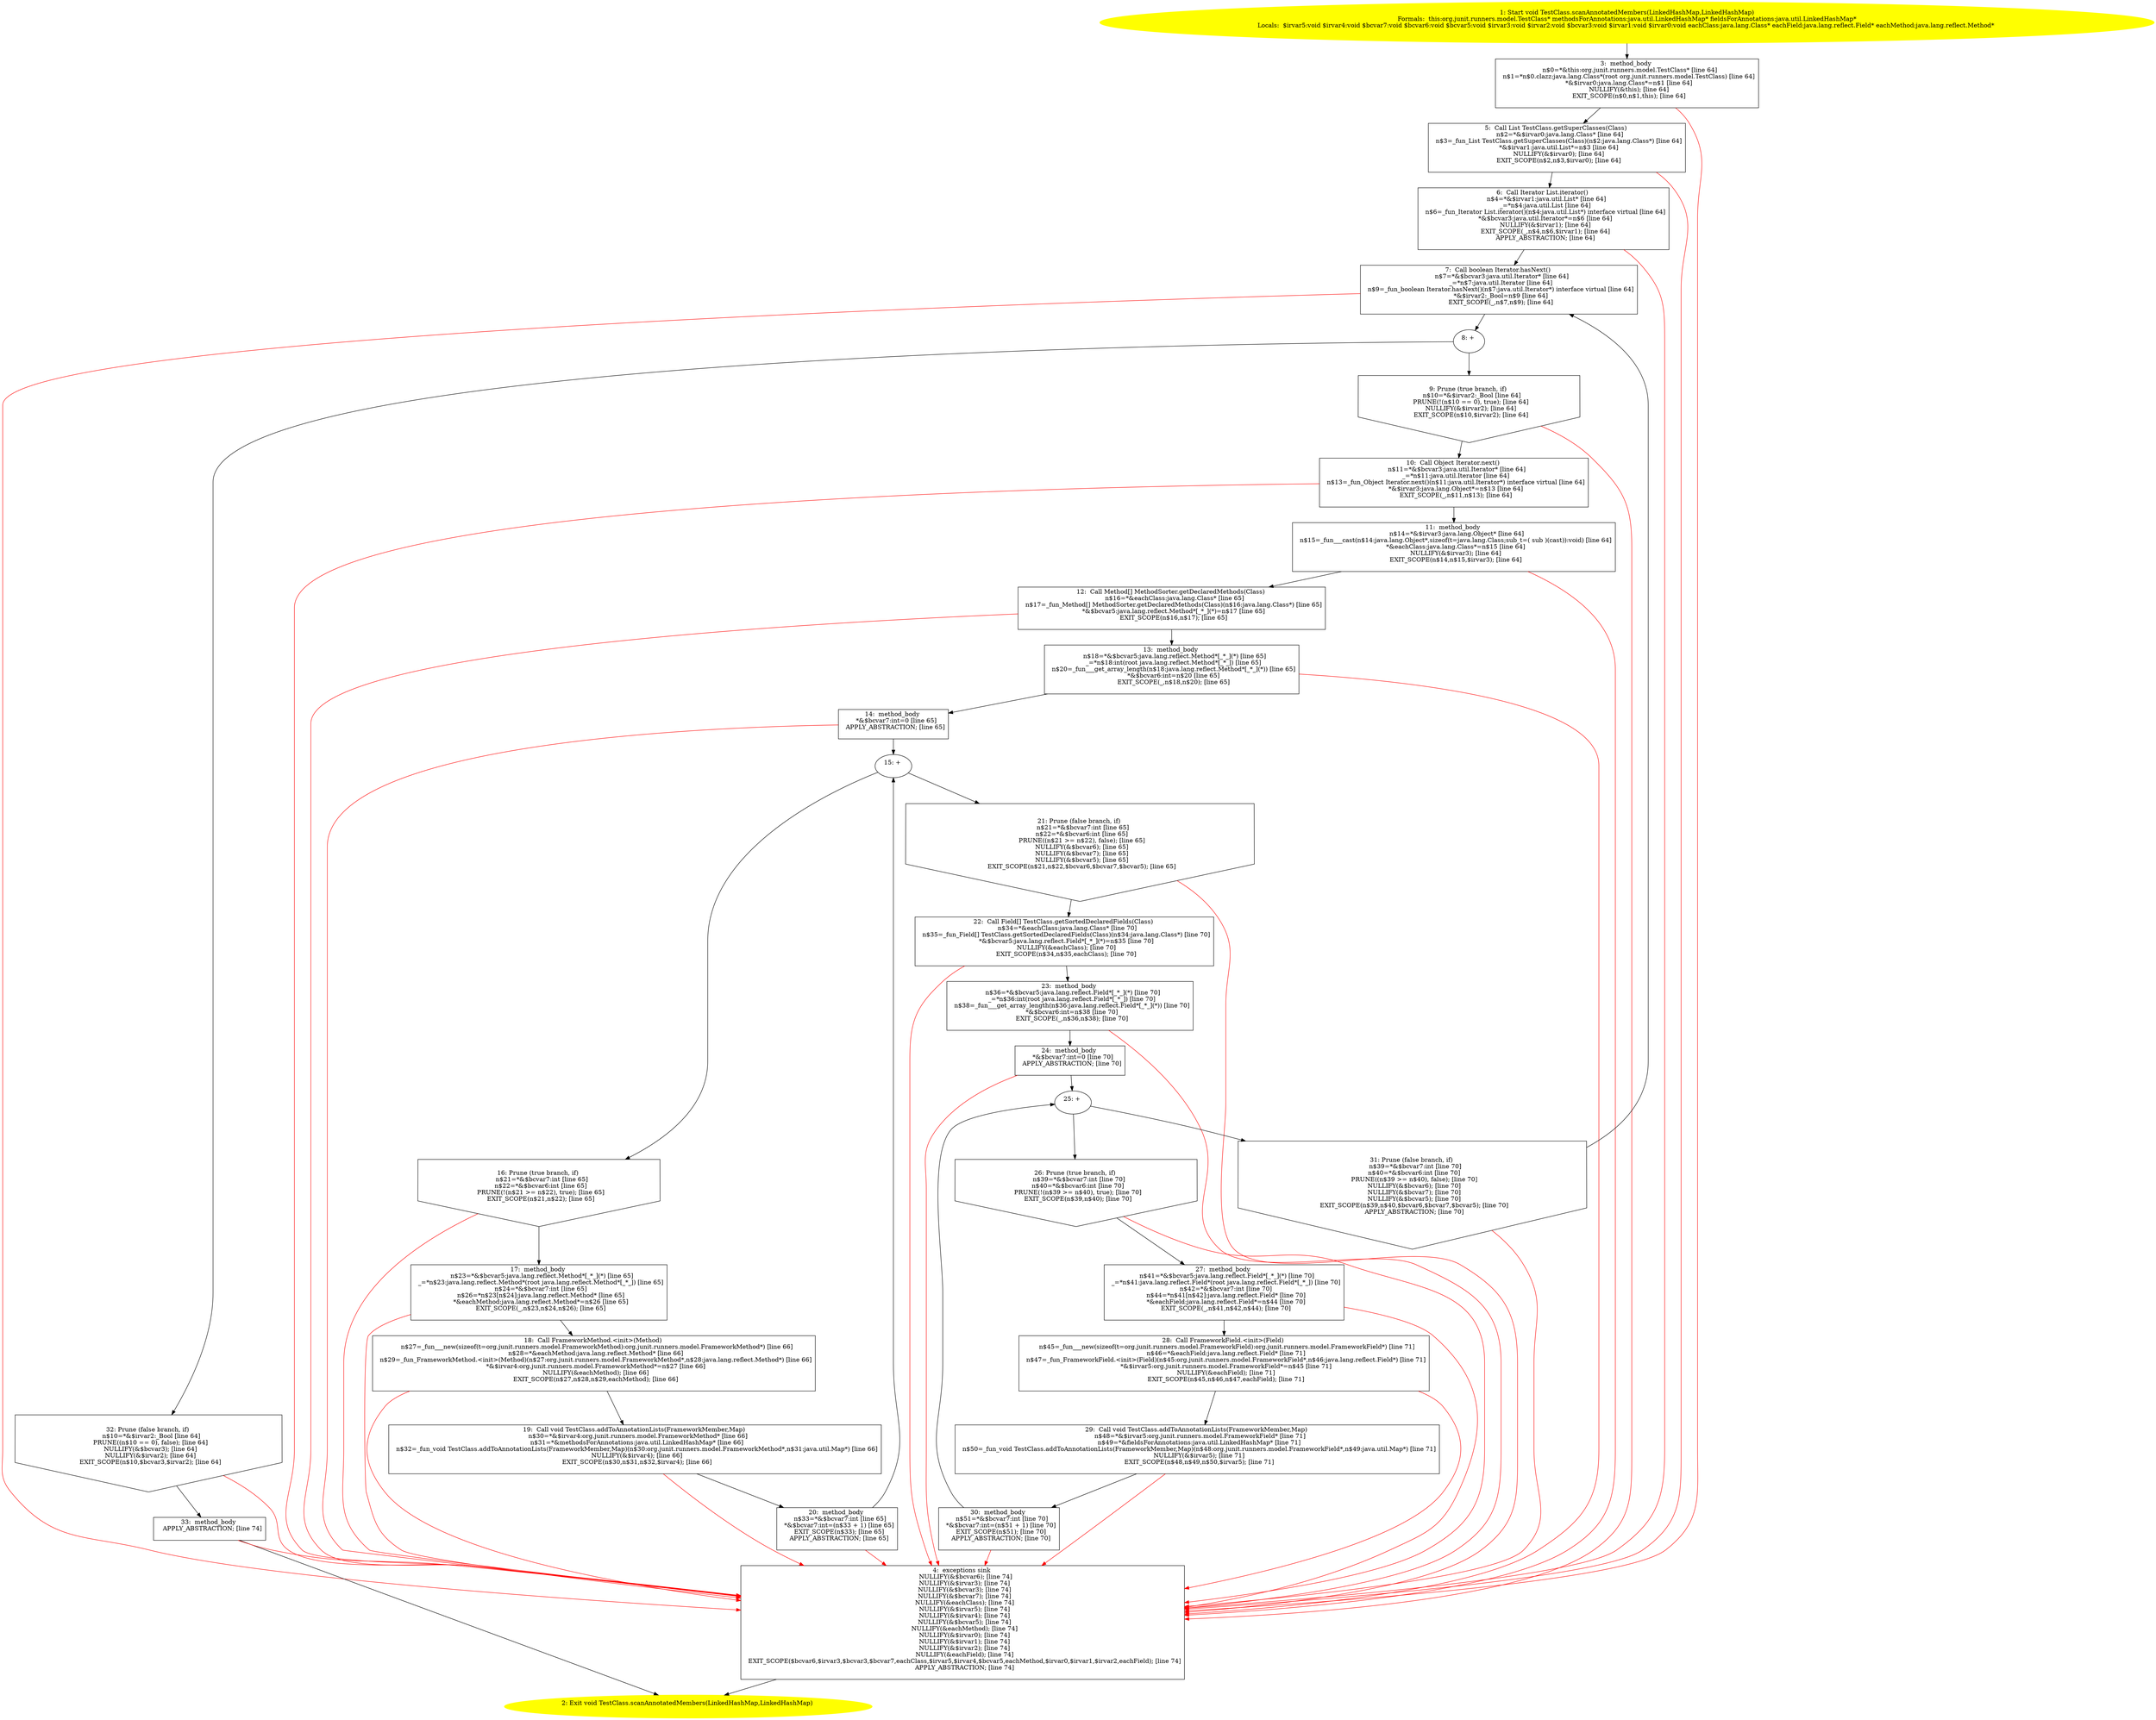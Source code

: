 /* @generated */
digraph cfg {
"org.junit.runners.model.TestClass.scanAnnotatedMembers(java.util.LinkedHashMap,java.util.LinkedHashM.a9a81497ebdb15cd4e665d044a624a63_1" [label="1: Start void TestClass.scanAnnotatedMembers(LinkedHashMap,LinkedHashMap)\nFormals:  this:org.junit.runners.model.TestClass* methodsForAnnotations:java.util.LinkedHashMap* fieldsForAnnotations:java.util.LinkedHashMap*\nLocals:  $irvar5:void $irvar4:void $bcvar7:void $bcvar6:void $bcvar5:void $irvar3:void $irvar2:void $bcvar3:void $irvar1:void $irvar0:void eachClass:java.lang.Class* eachField:java.lang.reflect.Field* eachMethod:java.lang.reflect.Method* \n  " color=yellow style=filled]
	

	 "org.junit.runners.model.TestClass.scanAnnotatedMembers(java.util.LinkedHashMap,java.util.LinkedHashM.a9a81497ebdb15cd4e665d044a624a63_1" -> "org.junit.runners.model.TestClass.scanAnnotatedMembers(java.util.LinkedHashMap,java.util.LinkedHashM.a9a81497ebdb15cd4e665d044a624a63_3" ;
"org.junit.runners.model.TestClass.scanAnnotatedMembers(java.util.LinkedHashMap,java.util.LinkedHashM.a9a81497ebdb15cd4e665d044a624a63_2" [label="2: Exit void TestClass.scanAnnotatedMembers(LinkedHashMap,LinkedHashMap) \n  " color=yellow style=filled]
	

"org.junit.runners.model.TestClass.scanAnnotatedMembers(java.util.LinkedHashMap,java.util.LinkedHashM.a9a81497ebdb15cd4e665d044a624a63_3" [label="3:  method_body \n   n$0=*&this:org.junit.runners.model.TestClass* [line 64]\n  n$1=*n$0.clazz:java.lang.Class*(root org.junit.runners.model.TestClass) [line 64]\n  *&$irvar0:java.lang.Class*=n$1 [line 64]\n  NULLIFY(&this); [line 64]\n  EXIT_SCOPE(n$0,n$1,this); [line 64]\n " shape="box"]
	

	 "org.junit.runners.model.TestClass.scanAnnotatedMembers(java.util.LinkedHashMap,java.util.LinkedHashM.a9a81497ebdb15cd4e665d044a624a63_3" -> "org.junit.runners.model.TestClass.scanAnnotatedMembers(java.util.LinkedHashMap,java.util.LinkedHashM.a9a81497ebdb15cd4e665d044a624a63_5" ;
	 "org.junit.runners.model.TestClass.scanAnnotatedMembers(java.util.LinkedHashMap,java.util.LinkedHashM.a9a81497ebdb15cd4e665d044a624a63_3" -> "org.junit.runners.model.TestClass.scanAnnotatedMembers(java.util.LinkedHashMap,java.util.LinkedHashM.a9a81497ebdb15cd4e665d044a624a63_4" [color="red" ];
"org.junit.runners.model.TestClass.scanAnnotatedMembers(java.util.LinkedHashMap,java.util.LinkedHashM.a9a81497ebdb15cd4e665d044a624a63_4" [label="4:  exceptions sink \n   NULLIFY(&$bcvar6); [line 74]\n  NULLIFY(&$irvar3); [line 74]\n  NULLIFY(&$bcvar3); [line 74]\n  NULLIFY(&$bcvar7); [line 74]\n  NULLIFY(&eachClass); [line 74]\n  NULLIFY(&$irvar5); [line 74]\n  NULLIFY(&$irvar4); [line 74]\n  NULLIFY(&$bcvar5); [line 74]\n  NULLIFY(&eachMethod); [line 74]\n  NULLIFY(&$irvar0); [line 74]\n  NULLIFY(&$irvar1); [line 74]\n  NULLIFY(&$irvar2); [line 74]\n  NULLIFY(&eachField); [line 74]\n  EXIT_SCOPE($bcvar6,$irvar3,$bcvar3,$bcvar7,eachClass,$irvar5,$irvar4,$bcvar5,eachMethod,$irvar0,$irvar1,$irvar2,eachField); [line 74]\n  APPLY_ABSTRACTION; [line 74]\n " shape="box"]
	

	 "org.junit.runners.model.TestClass.scanAnnotatedMembers(java.util.LinkedHashMap,java.util.LinkedHashM.a9a81497ebdb15cd4e665d044a624a63_4" -> "org.junit.runners.model.TestClass.scanAnnotatedMembers(java.util.LinkedHashMap,java.util.LinkedHashM.a9a81497ebdb15cd4e665d044a624a63_2" ;
"org.junit.runners.model.TestClass.scanAnnotatedMembers(java.util.LinkedHashMap,java.util.LinkedHashM.a9a81497ebdb15cd4e665d044a624a63_5" [label="5:  Call List TestClass.getSuperClasses(Class) \n   n$2=*&$irvar0:java.lang.Class* [line 64]\n  n$3=_fun_List TestClass.getSuperClasses(Class)(n$2:java.lang.Class*) [line 64]\n  *&$irvar1:java.util.List*=n$3 [line 64]\n  NULLIFY(&$irvar0); [line 64]\n  EXIT_SCOPE(n$2,n$3,$irvar0); [line 64]\n " shape="box"]
	

	 "org.junit.runners.model.TestClass.scanAnnotatedMembers(java.util.LinkedHashMap,java.util.LinkedHashM.a9a81497ebdb15cd4e665d044a624a63_5" -> "org.junit.runners.model.TestClass.scanAnnotatedMembers(java.util.LinkedHashMap,java.util.LinkedHashM.a9a81497ebdb15cd4e665d044a624a63_6" ;
	 "org.junit.runners.model.TestClass.scanAnnotatedMembers(java.util.LinkedHashMap,java.util.LinkedHashM.a9a81497ebdb15cd4e665d044a624a63_5" -> "org.junit.runners.model.TestClass.scanAnnotatedMembers(java.util.LinkedHashMap,java.util.LinkedHashM.a9a81497ebdb15cd4e665d044a624a63_4" [color="red" ];
"org.junit.runners.model.TestClass.scanAnnotatedMembers(java.util.LinkedHashMap,java.util.LinkedHashM.a9a81497ebdb15cd4e665d044a624a63_6" [label="6:  Call Iterator List.iterator() \n   n$4=*&$irvar1:java.util.List* [line 64]\n  _=*n$4:java.util.List [line 64]\n  n$6=_fun_Iterator List.iterator()(n$4:java.util.List*) interface virtual [line 64]\n  *&$bcvar3:java.util.Iterator*=n$6 [line 64]\n  NULLIFY(&$irvar1); [line 64]\n  EXIT_SCOPE(_,n$4,n$6,$irvar1); [line 64]\n  APPLY_ABSTRACTION; [line 64]\n " shape="box"]
	

	 "org.junit.runners.model.TestClass.scanAnnotatedMembers(java.util.LinkedHashMap,java.util.LinkedHashM.a9a81497ebdb15cd4e665d044a624a63_6" -> "org.junit.runners.model.TestClass.scanAnnotatedMembers(java.util.LinkedHashMap,java.util.LinkedHashM.a9a81497ebdb15cd4e665d044a624a63_7" ;
	 "org.junit.runners.model.TestClass.scanAnnotatedMembers(java.util.LinkedHashMap,java.util.LinkedHashM.a9a81497ebdb15cd4e665d044a624a63_6" -> "org.junit.runners.model.TestClass.scanAnnotatedMembers(java.util.LinkedHashMap,java.util.LinkedHashM.a9a81497ebdb15cd4e665d044a624a63_4" [color="red" ];
"org.junit.runners.model.TestClass.scanAnnotatedMembers(java.util.LinkedHashMap,java.util.LinkedHashM.a9a81497ebdb15cd4e665d044a624a63_7" [label="7:  Call boolean Iterator.hasNext() \n   n$7=*&$bcvar3:java.util.Iterator* [line 64]\n  _=*n$7:java.util.Iterator [line 64]\n  n$9=_fun_boolean Iterator.hasNext()(n$7:java.util.Iterator*) interface virtual [line 64]\n  *&$irvar2:_Bool=n$9 [line 64]\n  EXIT_SCOPE(_,n$7,n$9); [line 64]\n " shape="box"]
	

	 "org.junit.runners.model.TestClass.scanAnnotatedMembers(java.util.LinkedHashMap,java.util.LinkedHashM.a9a81497ebdb15cd4e665d044a624a63_7" -> "org.junit.runners.model.TestClass.scanAnnotatedMembers(java.util.LinkedHashMap,java.util.LinkedHashM.a9a81497ebdb15cd4e665d044a624a63_8" ;
	 "org.junit.runners.model.TestClass.scanAnnotatedMembers(java.util.LinkedHashMap,java.util.LinkedHashM.a9a81497ebdb15cd4e665d044a624a63_7" -> "org.junit.runners.model.TestClass.scanAnnotatedMembers(java.util.LinkedHashMap,java.util.LinkedHashM.a9a81497ebdb15cd4e665d044a624a63_4" [color="red" ];
"org.junit.runners.model.TestClass.scanAnnotatedMembers(java.util.LinkedHashMap,java.util.LinkedHashM.a9a81497ebdb15cd4e665d044a624a63_8" [label="8: + \n  " ]
	

	 "org.junit.runners.model.TestClass.scanAnnotatedMembers(java.util.LinkedHashMap,java.util.LinkedHashM.a9a81497ebdb15cd4e665d044a624a63_8" -> "org.junit.runners.model.TestClass.scanAnnotatedMembers(java.util.LinkedHashMap,java.util.LinkedHashM.a9a81497ebdb15cd4e665d044a624a63_9" ;
	 "org.junit.runners.model.TestClass.scanAnnotatedMembers(java.util.LinkedHashMap,java.util.LinkedHashM.a9a81497ebdb15cd4e665d044a624a63_8" -> "org.junit.runners.model.TestClass.scanAnnotatedMembers(java.util.LinkedHashMap,java.util.LinkedHashM.a9a81497ebdb15cd4e665d044a624a63_32" ;
"org.junit.runners.model.TestClass.scanAnnotatedMembers(java.util.LinkedHashMap,java.util.LinkedHashM.a9a81497ebdb15cd4e665d044a624a63_9" [label="9: Prune (true branch, if) \n   n$10=*&$irvar2:_Bool [line 64]\n  PRUNE(!(n$10 == 0), true); [line 64]\n  NULLIFY(&$irvar2); [line 64]\n  EXIT_SCOPE(n$10,$irvar2); [line 64]\n " shape="invhouse"]
	

	 "org.junit.runners.model.TestClass.scanAnnotatedMembers(java.util.LinkedHashMap,java.util.LinkedHashM.a9a81497ebdb15cd4e665d044a624a63_9" -> "org.junit.runners.model.TestClass.scanAnnotatedMembers(java.util.LinkedHashMap,java.util.LinkedHashM.a9a81497ebdb15cd4e665d044a624a63_10" ;
	 "org.junit.runners.model.TestClass.scanAnnotatedMembers(java.util.LinkedHashMap,java.util.LinkedHashM.a9a81497ebdb15cd4e665d044a624a63_9" -> "org.junit.runners.model.TestClass.scanAnnotatedMembers(java.util.LinkedHashMap,java.util.LinkedHashM.a9a81497ebdb15cd4e665d044a624a63_4" [color="red" ];
"org.junit.runners.model.TestClass.scanAnnotatedMembers(java.util.LinkedHashMap,java.util.LinkedHashM.a9a81497ebdb15cd4e665d044a624a63_10" [label="10:  Call Object Iterator.next() \n   n$11=*&$bcvar3:java.util.Iterator* [line 64]\n  _=*n$11:java.util.Iterator [line 64]\n  n$13=_fun_Object Iterator.next()(n$11:java.util.Iterator*) interface virtual [line 64]\n  *&$irvar3:java.lang.Object*=n$13 [line 64]\n  EXIT_SCOPE(_,n$11,n$13); [line 64]\n " shape="box"]
	

	 "org.junit.runners.model.TestClass.scanAnnotatedMembers(java.util.LinkedHashMap,java.util.LinkedHashM.a9a81497ebdb15cd4e665d044a624a63_10" -> "org.junit.runners.model.TestClass.scanAnnotatedMembers(java.util.LinkedHashMap,java.util.LinkedHashM.a9a81497ebdb15cd4e665d044a624a63_11" ;
	 "org.junit.runners.model.TestClass.scanAnnotatedMembers(java.util.LinkedHashMap,java.util.LinkedHashM.a9a81497ebdb15cd4e665d044a624a63_10" -> "org.junit.runners.model.TestClass.scanAnnotatedMembers(java.util.LinkedHashMap,java.util.LinkedHashM.a9a81497ebdb15cd4e665d044a624a63_4" [color="red" ];
"org.junit.runners.model.TestClass.scanAnnotatedMembers(java.util.LinkedHashMap,java.util.LinkedHashM.a9a81497ebdb15cd4e665d044a624a63_11" [label="11:  method_body \n   n$14=*&$irvar3:java.lang.Object* [line 64]\n  n$15=_fun___cast(n$14:java.lang.Object*,sizeof(t=java.lang.Class;sub_t=( sub )(cast)):void) [line 64]\n  *&eachClass:java.lang.Class*=n$15 [line 64]\n  NULLIFY(&$irvar3); [line 64]\n  EXIT_SCOPE(n$14,n$15,$irvar3); [line 64]\n " shape="box"]
	

	 "org.junit.runners.model.TestClass.scanAnnotatedMembers(java.util.LinkedHashMap,java.util.LinkedHashM.a9a81497ebdb15cd4e665d044a624a63_11" -> "org.junit.runners.model.TestClass.scanAnnotatedMembers(java.util.LinkedHashMap,java.util.LinkedHashM.a9a81497ebdb15cd4e665d044a624a63_12" ;
	 "org.junit.runners.model.TestClass.scanAnnotatedMembers(java.util.LinkedHashMap,java.util.LinkedHashM.a9a81497ebdb15cd4e665d044a624a63_11" -> "org.junit.runners.model.TestClass.scanAnnotatedMembers(java.util.LinkedHashMap,java.util.LinkedHashM.a9a81497ebdb15cd4e665d044a624a63_4" [color="red" ];
"org.junit.runners.model.TestClass.scanAnnotatedMembers(java.util.LinkedHashMap,java.util.LinkedHashM.a9a81497ebdb15cd4e665d044a624a63_12" [label="12:  Call Method[] MethodSorter.getDeclaredMethods(Class) \n   n$16=*&eachClass:java.lang.Class* [line 65]\n  n$17=_fun_Method[] MethodSorter.getDeclaredMethods(Class)(n$16:java.lang.Class*) [line 65]\n  *&$bcvar5:java.lang.reflect.Method*[_*_](*)=n$17 [line 65]\n  EXIT_SCOPE(n$16,n$17); [line 65]\n " shape="box"]
	

	 "org.junit.runners.model.TestClass.scanAnnotatedMembers(java.util.LinkedHashMap,java.util.LinkedHashM.a9a81497ebdb15cd4e665d044a624a63_12" -> "org.junit.runners.model.TestClass.scanAnnotatedMembers(java.util.LinkedHashMap,java.util.LinkedHashM.a9a81497ebdb15cd4e665d044a624a63_13" ;
	 "org.junit.runners.model.TestClass.scanAnnotatedMembers(java.util.LinkedHashMap,java.util.LinkedHashM.a9a81497ebdb15cd4e665d044a624a63_12" -> "org.junit.runners.model.TestClass.scanAnnotatedMembers(java.util.LinkedHashMap,java.util.LinkedHashM.a9a81497ebdb15cd4e665d044a624a63_4" [color="red" ];
"org.junit.runners.model.TestClass.scanAnnotatedMembers(java.util.LinkedHashMap,java.util.LinkedHashM.a9a81497ebdb15cd4e665d044a624a63_13" [label="13:  method_body \n   n$18=*&$bcvar5:java.lang.reflect.Method*[_*_](*) [line 65]\n  _=*n$18:int(root java.lang.reflect.Method*[_*_]) [line 65]\n  n$20=_fun___get_array_length(n$18:java.lang.reflect.Method*[_*_](*)) [line 65]\n  *&$bcvar6:int=n$20 [line 65]\n  EXIT_SCOPE(_,n$18,n$20); [line 65]\n " shape="box"]
	

	 "org.junit.runners.model.TestClass.scanAnnotatedMembers(java.util.LinkedHashMap,java.util.LinkedHashM.a9a81497ebdb15cd4e665d044a624a63_13" -> "org.junit.runners.model.TestClass.scanAnnotatedMembers(java.util.LinkedHashMap,java.util.LinkedHashM.a9a81497ebdb15cd4e665d044a624a63_14" ;
	 "org.junit.runners.model.TestClass.scanAnnotatedMembers(java.util.LinkedHashMap,java.util.LinkedHashM.a9a81497ebdb15cd4e665d044a624a63_13" -> "org.junit.runners.model.TestClass.scanAnnotatedMembers(java.util.LinkedHashMap,java.util.LinkedHashM.a9a81497ebdb15cd4e665d044a624a63_4" [color="red" ];
"org.junit.runners.model.TestClass.scanAnnotatedMembers(java.util.LinkedHashMap,java.util.LinkedHashM.a9a81497ebdb15cd4e665d044a624a63_14" [label="14:  method_body \n   *&$bcvar7:int=0 [line 65]\n  APPLY_ABSTRACTION; [line 65]\n " shape="box"]
	

	 "org.junit.runners.model.TestClass.scanAnnotatedMembers(java.util.LinkedHashMap,java.util.LinkedHashM.a9a81497ebdb15cd4e665d044a624a63_14" -> "org.junit.runners.model.TestClass.scanAnnotatedMembers(java.util.LinkedHashMap,java.util.LinkedHashM.a9a81497ebdb15cd4e665d044a624a63_15" ;
	 "org.junit.runners.model.TestClass.scanAnnotatedMembers(java.util.LinkedHashMap,java.util.LinkedHashM.a9a81497ebdb15cd4e665d044a624a63_14" -> "org.junit.runners.model.TestClass.scanAnnotatedMembers(java.util.LinkedHashMap,java.util.LinkedHashM.a9a81497ebdb15cd4e665d044a624a63_4" [color="red" ];
"org.junit.runners.model.TestClass.scanAnnotatedMembers(java.util.LinkedHashMap,java.util.LinkedHashM.a9a81497ebdb15cd4e665d044a624a63_15" [label="15: + \n  " ]
	

	 "org.junit.runners.model.TestClass.scanAnnotatedMembers(java.util.LinkedHashMap,java.util.LinkedHashM.a9a81497ebdb15cd4e665d044a624a63_15" -> "org.junit.runners.model.TestClass.scanAnnotatedMembers(java.util.LinkedHashMap,java.util.LinkedHashM.a9a81497ebdb15cd4e665d044a624a63_16" ;
	 "org.junit.runners.model.TestClass.scanAnnotatedMembers(java.util.LinkedHashMap,java.util.LinkedHashM.a9a81497ebdb15cd4e665d044a624a63_15" -> "org.junit.runners.model.TestClass.scanAnnotatedMembers(java.util.LinkedHashMap,java.util.LinkedHashM.a9a81497ebdb15cd4e665d044a624a63_21" ;
"org.junit.runners.model.TestClass.scanAnnotatedMembers(java.util.LinkedHashMap,java.util.LinkedHashM.a9a81497ebdb15cd4e665d044a624a63_16" [label="16: Prune (true branch, if) \n   n$21=*&$bcvar7:int [line 65]\n  n$22=*&$bcvar6:int [line 65]\n  PRUNE(!(n$21 >= n$22), true); [line 65]\n  EXIT_SCOPE(n$21,n$22); [line 65]\n " shape="invhouse"]
	

	 "org.junit.runners.model.TestClass.scanAnnotatedMembers(java.util.LinkedHashMap,java.util.LinkedHashM.a9a81497ebdb15cd4e665d044a624a63_16" -> "org.junit.runners.model.TestClass.scanAnnotatedMembers(java.util.LinkedHashMap,java.util.LinkedHashM.a9a81497ebdb15cd4e665d044a624a63_17" ;
	 "org.junit.runners.model.TestClass.scanAnnotatedMembers(java.util.LinkedHashMap,java.util.LinkedHashM.a9a81497ebdb15cd4e665d044a624a63_16" -> "org.junit.runners.model.TestClass.scanAnnotatedMembers(java.util.LinkedHashMap,java.util.LinkedHashM.a9a81497ebdb15cd4e665d044a624a63_4" [color="red" ];
"org.junit.runners.model.TestClass.scanAnnotatedMembers(java.util.LinkedHashMap,java.util.LinkedHashM.a9a81497ebdb15cd4e665d044a624a63_17" [label="17:  method_body \n   n$23=*&$bcvar5:java.lang.reflect.Method*[_*_](*) [line 65]\n  _=*n$23:java.lang.reflect.Method*(root java.lang.reflect.Method*[_*_]) [line 65]\n  n$24=*&$bcvar7:int [line 65]\n  n$26=*n$23[n$24]:java.lang.reflect.Method* [line 65]\n  *&eachMethod:java.lang.reflect.Method*=n$26 [line 65]\n  EXIT_SCOPE(_,n$23,n$24,n$26); [line 65]\n " shape="box"]
	

	 "org.junit.runners.model.TestClass.scanAnnotatedMembers(java.util.LinkedHashMap,java.util.LinkedHashM.a9a81497ebdb15cd4e665d044a624a63_17" -> "org.junit.runners.model.TestClass.scanAnnotatedMembers(java.util.LinkedHashMap,java.util.LinkedHashM.a9a81497ebdb15cd4e665d044a624a63_18" ;
	 "org.junit.runners.model.TestClass.scanAnnotatedMembers(java.util.LinkedHashMap,java.util.LinkedHashM.a9a81497ebdb15cd4e665d044a624a63_17" -> "org.junit.runners.model.TestClass.scanAnnotatedMembers(java.util.LinkedHashMap,java.util.LinkedHashM.a9a81497ebdb15cd4e665d044a624a63_4" [color="red" ];
"org.junit.runners.model.TestClass.scanAnnotatedMembers(java.util.LinkedHashMap,java.util.LinkedHashM.a9a81497ebdb15cd4e665d044a624a63_18" [label="18:  Call FrameworkMethod.<init>(Method) \n   n$27=_fun___new(sizeof(t=org.junit.runners.model.FrameworkMethod):org.junit.runners.model.FrameworkMethod*) [line 66]\n  n$28=*&eachMethod:java.lang.reflect.Method* [line 66]\n  n$29=_fun_FrameworkMethod.<init>(Method)(n$27:org.junit.runners.model.FrameworkMethod*,n$28:java.lang.reflect.Method*) [line 66]\n  *&$irvar4:org.junit.runners.model.FrameworkMethod*=n$27 [line 66]\n  NULLIFY(&eachMethod); [line 66]\n  EXIT_SCOPE(n$27,n$28,n$29,eachMethod); [line 66]\n " shape="box"]
	

	 "org.junit.runners.model.TestClass.scanAnnotatedMembers(java.util.LinkedHashMap,java.util.LinkedHashM.a9a81497ebdb15cd4e665d044a624a63_18" -> "org.junit.runners.model.TestClass.scanAnnotatedMembers(java.util.LinkedHashMap,java.util.LinkedHashM.a9a81497ebdb15cd4e665d044a624a63_19" ;
	 "org.junit.runners.model.TestClass.scanAnnotatedMembers(java.util.LinkedHashMap,java.util.LinkedHashM.a9a81497ebdb15cd4e665d044a624a63_18" -> "org.junit.runners.model.TestClass.scanAnnotatedMembers(java.util.LinkedHashMap,java.util.LinkedHashM.a9a81497ebdb15cd4e665d044a624a63_4" [color="red" ];
"org.junit.runners.model.TestClass.scanAnnotatedMembers(java.util.LinkedHashMap,java.util.LinkedHashM.a9a81497ebdb15cd4e665d044a624a63_19" [label="19:  Call void TestClass.addToAnnotationLists(FrameworkMember,Map) \n   n$30=*&$irvar4:org.junit.runners.model.FrameworkMethod* [line 66]\n  n$31=*&methodsForAnnotations:java.util.LinkedHashMap* [line 66]\n  n$32=_fun_void TestClass.addToAnnotationLists(FrameworkMember,Map)(n$30:org.junit.runners.model.FrameworkMethod*,n$31:java.util.Map*) [line 66]\n  NULLIFY(&$irvar4); [line 66]\n  EXIT_SCOPE(n$30,n$31,n$32,$irvar4); [line 66]\n " shape="box"]
	

	 "org.junit.runners.model.TestClass.scanAnnotatedMembers(java.util.LinkedHashMap,java.util.LinkedHashM.a9a81497ebdb15cd4e665d044a624a63_19" -> "org.junit.runners.model.TestClass.scanAnnotatedMembers(java.util.LinkedHashMap,java.util.LinkedHashM.a9a81497ebdb15cd4e665d044a624a63_20" ;
	 "org.junit.runners.model.TestClass.scanAnnotatedMembers(java.util.LinkedHashMap,java.util.LinkedHashM.a9a81497ebdb15cd4e665d044a624a63_19" -> "org.junit.runners.model.TestClass.scanAnnotatedMembers(java.util.LinkedHashMap,java.util.LinkedHashM.a9a81497ebdb15cd4e665d044a624a63_4" [color="red" ];
"org.junit.runners.model.TestClass.scanAnnotatedMembers(java.util.LinkedHashMap,java.util.LinkedHashM.a9a81497ebdb15cd4e665d044a624a63_20" [label="20:  method_body \n   n$33=*&$bcvar7:int [line 65]\n  *&$bcvar7:int=(n$33 + 1) [line 65]\n  EXIT_SCOPE(n$33); [line 65]\n  APPLY_ABSTRACTION; [line 65]\n " shape="box"]
	

	 "org.junit.runners.model.TestClass.scanAnnotatedMembers(java.util.LinkedHashMap,java.util.LinkedHashM.a9a81497ebdb15cd4e665d044a624a63_20" -> "org.junit.runners.model.TestClass.scanAnnotatedMembers(java.util.LinkedHashMap,java.util.LinkedHashM.a9a81497ebdb15cd4e665d044a624a63_15" ;
	 "org.junit.runners.model.TestClass.scanAnnotatedMembers(java.util.LinkedHashMap,java.util.LinkedHashM.a9a81497ebdb15cd4e665d044a624a63_20" -> "org.junit.runners.model.TestClass.scanAnnotatedMembers(java.util.LinkedHashMap,java.util.LinkedHashM.a9a81497ebdb15cd4e665d044a624a63_4" [color="red" ];
"org.junit.runners.model.TestClass.scanAnnotatedMembers(java.util.LinkedHashMap,java.util.LinkedHashM.a9a81497ebdb15cd4e665d044a624a63_21" [label="21: Prune (false branch, if) \n   n$21=*&$bcvar7:int [line 65]\n  n$22=*&$bcvar6:int [line 65]\n  PRUNE((n$21 >= n$22), false); [line 65]\n  NULLIFY(&$bcvar6); [line 65]\n  NULLIFY(&$bcvar7); [line 65]\n  NULLIFY(&$bcvar5); [line 65]\n  EXIT_SCOPE(n$21,n$22,$bcvar6,$bcvar7,$bcvar5); [line 65]\n " shape="invhouse"]
	

	 "org.junit.runners.model.TestClass.scanAnnotatedMembers(java.util.LinkedHashMap,java.util.LinkedHashM.a9a81497ebdb15cd4e665d044a624a63_21" -> "org.junit.runners.model.TestClass.scanAnnotatedMembers(java.util.LinkedHashMap,java.util.LinkedHashM.a9a81497ebdb15cd4e665d044a624a63_22" ;
	 "org.junit.runners.model.TestClass.scanAnnotatedMembers(java.util.LinkedHashMap,java.util.LinkedHashM.a9a81497ebdb15cd4e665d044a624a63_21" -> "org.junit.runners.model.TestClass.scanAnnotatedMembers(java.util.LinkedHashMap,java.util.LinkedHashM.a9a81497ebdb15cd4e665d044a624a63_4" [color="red" ];
"org.junit.runners.model.TestClass.scanAnnotatedMembers(java.util.LinkedHashMap,java.util.LinkedHashM.a9a81497ebdb15cd4e665d044a624a63_22" [label="22:  Call Field[] TestClass.getSortedDeclaredFields(Class) \n   n$34=*&eachClass:java.lang.Class* [line 70]\n  n$35=_fun_Field[] TestClass.getSortedDeclaredFields(Class)(n$34:java.lang.Class*) [line 70]\n  *&$bcvar5:java.lang.reflect.Field*[_*_](*)=n$35 [line 70]\n  NULLIFY(&eachClass); [line 70]\n  EXIT_SCOPE(n$34,n$35,eachClass); [line 70]\n " shape="box"]
	

	 "org.junit.runners.model.TestClass.scanAnnotatedMembers(java.util.LinkedHashMap,java.util.LinkedHashM.a9a81497ebdb15cd4e665d044a624a63_22" -> "org.junit.runners.model.TestClass.scanAnnotatedMembers(java.util.LinkedHashMap,java.util.LinkedHashM.a9a81497ebdb15cd4e665d044a624a63_23" ;
	 "org.junit.runners.model.TestClass.scanAnnotatedMembers(java.util.LinkedHashMap,java.util.LinkedHashM.a9a81497ebdb15cd4e665d044a624a63_22" -> "org.junit.runners.model.TestClass.scanAnnotatedMembers(java.util.LinkedHashMap,java.util.LinkedHashM.a9a81497ebdb15cd4e665d044a624a63_4" [color="red" ];
"org.junit.runners.model.TestClass.scanAnnotatedMembers(java.util.LinkedHashMap,java.util.LinkedHashM.a9a81497ebdb15cd4e665d044a624a63_23" [label="23:  method_body \n   n$36=*&$bcvar5:java.lang.reflect.Field*[_*_](*) [line 70]\n  _=*n$36:int(root java.lang.reflect.Field*[_*_]) [line 70]\n  n$38=_fun___get_array_length(n$36:java.lang.reflect.Field*[_*_](*)) [line 70]\n  *&$bcvar6:int=n$38 [line 70]\n  EXIT_SCOPE(_,n$36,n$38); [line 70]\n " shape="box"]
	

	 "org.junit.runners.model.TestClass.scanAnnotatedMembers(java.util.LinkedHashMap,java.util.LinkedHashM.a9a81497ebdb15cd4e665d044a624a63_23" -> "org.junit.runners.model.TestClass.scanAnnotatedMembers(java.util.LinkedHashMap,java.util.LinkedHashM.a9a81497ebdb15cd4e665d044a624a63_24" ;
	 "org.junit.runners.model.TestClass.scanAnnotatedMembers(java.util.LinkedHashMap,java.util.LinkedHashM.a9a81497ebdb15cd4e665d044a624a63_23" -> "org.junit.runners.model.TestClass.scanAnnotatedMembers(java.util.LinkedHashMap,java.util.LinkedHashM.a9a81497ebdb15cd4e665d044a624a63_4" [color="red" ];
"org.junit.runners.model.TestClass.scanAnnotatedMembers(java.util.LinkedHashMap,java.util.LinkedHashM.a9a81497ebdb15cd4e665d044a624a63_24" [label="24:  method_body \n   *&$bcvar7:int=0 [line 70]\n  APPLY_ABSTRACTION; [line 70]\n " shape="box"]
	

	 "org.junit.runners.model.TestClass.scanAnnotatedMembers(java.util.LinkedHashMap,java.util.LinkedHashM.a9a81497ebdb15cd4e665d044a624a63_24" -> "org.junit.runners.model.TestClass.scanAnnotatedMembers(java.util.LinkedHashMap,java.util.LinkedHashM.a9a81497ebdb15cd4e665d044a624a63_25" ;
	 "org.junit.runners.model.TestClass.scanAnnotatedMembers(java.util.LinkedHashMap,java.util.LinkedHashM.a9a81497ebdb15cd4e665d044a624a63_24" -> "org.junit.runners.model.TestClass.scanAnnotatedMembers(java.util.LinkedHashMap,java.util.LinkedHashM.a9a81497ebdb15cd4e665d044a624a63_4" [color="red" ];
"org.junit.runners.model.TestClass.scanAnnotatedMembers(java.util.LinkedHashMap,java.util.LinkedHashM.a9a81497ebdb15cd4e665d044a624a63_25" [label="25: + \n  " ]
	

	 "org.junit.runners.model.TestClass.scanAnnotatedMembers(java.util.LinkedHashMap,java.util.LinkedHashM.a9a81497ebdb15cd4e665d044a624a63_25" -> "org.junit.runners.model.TestClass.scanAnnotatedMembers(java.util.LinkedHashMap,java.util.LinkedHashM.a9a81497ebdb15cd4e665d044a624a63_26" ;
	 "org.junit.runners.model.TestClass.scanAnnotatedMembers(java.util.LinkedHashMap,java.util.LinkedHashM.a9a81497ebdb15cd4e665d044a624a63_25" -> "org.junit.runners.model.TestClass.scanAnnotatedMembers(java.util.LinkedHashMap,java.util.LinkedHashM.a9a81497ebdb15cd4e665d044a624a63_31" ;
"org.junit.runners.model.TestClass.scanAnnotatedMembers(java.util.LinkedHashMap,java.util.LinkedHashM.a9a81497ebdb15cd4e665d044a624a63_26" [label="26: Prune (true branch, if) \n   n$39=*&$bcvar7:int [line 70]\n  n$40=*&$bcvar6:int [line 70]\n  PRUNE(!(n$39 >= n$40), true); [line 70]\n  EXIT_SCOPE(n$39,n$40); [line 70]\n " shape="invhouse"]
	

	 "org.junit.runners.model.TestClass.scanAnnotatedMembers(java.util.LinkedHashMap,java.util.LinkedHashM.a9a81497ebdb15cd4e665d044a624a63_26" -> "org.junit.runners.model.TestClass.scanAnnotatedMembers(java.util.LinkedHashMap,java.util.LinkedHashM.a9a81497ebdb15cd4e665d044a624a63_27" ;
	 "org.junit.runners.model.TestClass.scanAnnotatedMembers(java.util.LinkedHashMap,java.util.LinkedHashM.a9a81497ebdb15cd4e665d044a624a63_26" -> "org.junit.runners.model.TestClass.scanAnnotatedMembers(java.util.LinkedHashMap,java.util.LinkedHashM.a9a81497ebdb15cd4e665d044a624a63_4" [color="red" ];
"org.junit.runners.model.TestClass.scanAnnotatedMembers(java.util.LinkedHashMap,java.util.LinkedHashM.a9a81497ebdb15cd4e665d044a624a63_27" [label="27:  method_body \n   n$41=*&$bcvar5:java.lang.reflect.Field*[_*_](*) [line 70]\n  _=*n$41:java.lang.reflect.Field*(root java.lang.reflect.Field*[_*_]) [line 70]\n  n$42=*&$bcvar7:int [line 70]\n  n$44=*n$41[n$42]:java.lang.reflect.Field* [line 70]\n  *&eachField:java.lang.reflect.Field*=n$44 [line 70]\n  EXIT_SCOPE(_,n$41,n$42,n$44); [line 70]\n " shape="box"]
	

	 "org.junit.runners.model.TestClass.scanAnnotatedMembers(java.util.LinkedHashMap,java.util.LinkedHashM.a9a81497ebdb15cd4e665d044a624a63_27" -> "org.junit.runners.model.TestClass.scanAnnotatedMembers(java.util.LinkedHashMap,java.util.LinkedHashM.a9a81497ebdb15cd4e665d044a624a63_28" ;
	 "org.junit.runners.model.TestClass.scanAnnotatedMembers(java.util.LinkedHashMap,java.util.LinkedHashM.a9a81497ebdb15cd4e665d044a624a63_27" -> "org.junit.runners.model.TestClass.scanAnnotatedMembers(java.util.LinkedHashMap,java.util.LinkedHashM.a9a81497ebdb15cd4e665d044a624a63_4" [color="red" ];
"org.junit.runners.model.TestClass.scanAnnotatedMembers(java.util.LinkedHashMap,java.util.LinkedHashM.a9a81497ebdb15cd4e665d044a624a63_28" [label="28:  Call FrameworkField.<init>(Field) \n   n$45=_fun___new(sizeof(t=org.junit.runners.model.FrameworkField):org.junit.runners.model.FrameworkField*) [line 71]\n  n$46=*&eachField:java.lang.reflect.Field* [line 71]\n  n$47=_fun_FrameworkField.<init>(Field)(n$45:org.junit.runners.model.FrameworkField*,n$46:java.lang.reflect.Field*) [line 71]\n  *&$irvar5:org.junit.runners.model.FrameworkField*=n$45 [line 71]\n  NULLIFY(&eachField); [line 71]\n  EXIT_SCOPE(n$45,n$46,n$47,eachField); [line 71]\n " shape="box"]
	

	 "org.junit.runners.model.TestClass.scanAnnotatedMembers(java.util.LinkedHashMap,java.util.LinkedHashM.a9a81497ebdb15cd4e665d044a624a63_28" -> "org.junit.runners.model.TestClass.scanAnnotatedMembers(java.util.LinkedHashMap,java.util.LinkedHashM.a9a81497ebdb15cd4e665d044a624a63_29" ;
	 "org.junit.runners.model.TestClass.scanAnnotatedMembers(java.util.LinkedHashMap,java.util.LinkedHashM.a9a81497ebdb15cd4e665d044a624a63_28" -> "org.junit.runners.model.TestClass.scanAnnotatedMembers(java.util.LinkedHashMap,java.util.LinkedHashM.a9a81497ebdb15cd4e665d044a624a63_4" [color="red" ];
"org.junit.runners.model.TestClass.scanAnnotatedMembers(java.util.LinkedHashMap,java.util.LinkedHashM.a9a81497ebdb15cd4e665d044a624a63_29" [label="29:  Call void TestClass.addToAnnotationLists(FrameworkMember,Map) \n   n$48=*&$irvar5:org.junit.runners.model.FrameworkField* [line 71]\n  n$49=*&fieldsForAnnotations:java.util.LinkedHashMap* [line 71]\n  n$50=_fun_void TestClass.addToAnnotationLists(FrameworkMember,Map)(n$48:org.junit.runners.model.FrameworkField*,n$49:java.util.Map*) [line 71]\n  NULLIFY(&$irvar5); [line 71]\n  EXIT_SCOPE(n$48,n$49,n$50,$irvar5); [line 71]\n " shape="box"]
	

	 "org.junit.runners.model.TestClass.scanAnnotatedMembers(java.util.LinkedHashMap,java.util.LinkedHashM.a9a81497ebdb15cd4e665d044a624a63_29" -> "org.junit.runners.model.TestClass.scanAnnotatedMembers(java.util.LinkedHashMap,java.util.LinkedHashM.a9a81497ebdb15cd4e665d044a624a63_30" ;
	 "org.junit.runners.model.TestClass.scanAnnotatedMembers(java.util.LinkedHashMap,java.util.LinkedHashM.a9a81497ebdb15cd4e665d044a624a63_29" -> "org.junit.runners.model.TestClass.scanAnnotatedMembers(java.util.LinkedHashMap,java.util.LinkedHashM.a9a81497ebdb15cd4e665d044a624a63_4" [color="red" ];
"org.junit.runners.model.TestClass.scanAnnotatedMembers(java.util.LinkedHashMap,java.util.LinkedHashM.a9a81497ebdb15cd4e665d044a624a63_30" [label="30:  method_body \n   n$51=*&$bcvar7:int [line 70]\n  *&$bcvar7:int=(n$51 + 1) [line 70]\n  EXIT_SCOPE(n$51); [line 70]\n  APPLY_ABSTRACTION; [line 70]\n " shape="box"]
	

	 "org.junit.runners.model.TestClass.scanAnnotatedMembers(java.util.LinkedHashMap,java.util.LinkedHashM.a9a81497ebdb15cd4e665d044a624a63_30" -> "org.junit.runners.model.TestClass.scanAnnotatedMembers(java.util.LinkedHashMap,java.util.LinkedHashM.a9a81497ebdb15cd4e665d044a624a63_25" ;
	 "org.junit.runners.model.TestClass.scanAnnotatedMembers(java.util.LinkedHashMap,java.util.LinkedHashM.a9a81497ebdb15cd4e665d044a624a63_30" -> "org.junit.runners.model.TestClass.scanAnnotatedMembers(java.util.LinkedHashMap,java.util.LinkedHashM.a9a81497ebdb15cd4e665d044a624a63_4" [color="red" ];
"org.junit.runners.model.TestClass.scanAnnotatedMembers(java.util.LinkedHashMap,java.util.LinkedHashM.a9a81497ebdb15cd4e665d044a624a63_31" [label="31: Prune (false branch, if) \n   n$39=*&$bcvar7:int [line 70]\n  n$40=*&$bcvar6:int [line 70]\n  PRUNE((n$39 >= n$40), false); [line 70]\n  NULLIFY(&$bcvar6); [line 70]\n  NULLIFY(&$bcvar7); [line 70]\n  NULLIFY(&$bcvar5); [line 70]\n  EXIT_SCOPE(n$39,n$40,$bcvar6,$bcvar7,$bcvar5); [line 70]\n  APPLY_ABSTRACTION; [line 70]\n " shape="invhouse"]
	

	 "org.junit.runners.model.TestClass.scanAnnotatedMembers(java.util.LinkedHashMap,java.util.LinkedHashM.a9a81497ebdb15cd4e665d044a624a63_31" -> "org.junit.runners.model.TestClass.scanAnnotatedMembers(java.util.LinkedHashMap,java.util.LinkedHashM.a9a81497ebdb15cd4e665d044a624a63_7" ;
	 "org.junit.runners.model.TestClass.scanAnnotatedMembers(java.util.LinkedHashMap,java.util.LinkedHashM.a9a81497ebdb15cd4e665d044a624a63_31" -> "org.junit.runners.model.TestClass.scanAnnotatedMembers(java.util.LinkedHashMap,java.util.LinkedHashM.a9a81497ebdb15cd4e665d044a624a63_4" [color="red" ];
"org.junit.runners.model.TestClass.scanAnnotatedMembers(java.util.LinkedHashMap,java.util.LinkedHashM.a9a81497ebdb15cd4e665d044a624a63_32" [label="32: Prune (false branch, if) \n   n$10=*&$irvar2:_Bool [line 64]\n  PRUNE((n$10 == 0), false); [line 64]\n  NULLIFY(&$bcvar3); [line 64]\n  NULLIFY(&$irvar2); [line 64]\n  EXIT_SCOPE(n$10,$bcvar3,$irvar2); [line 64]\n " shape="invhouse"]
	

	 "org.junit.runners.model.TestClass.scanAnnotatedMembers(java.util.LinkedHashMap,java.util.LinkedHashM.a9a81497ebdb15cd4e665d044a624a63_32" -> "org.junit.runners.model.TestClass.scanAnnotatedMembers(java.util.LinkedHashMap,java.util.LinkedHashM.a9a81497ebdb15cd4e665d044a624a63_33" ;
	 "org.junit.runners.model.TestClass.scanAnnotatedMembers(java.util.LinkedHashMap,java.util.LinkedHashM.a9a81497ebdb15cd4e665d044a624a63_32" -> "org.junit.runners.model.TestClass.scanAnnotatedMembers(java.util.LinkedHashMap,java.util.LinkedHashM.a9a81497ebdb15cd4e665d044a624a63_4" [color="red" ];
"org.junit.runners.model.TestClass.scanAnnotatedMembers(java.util.LinkedHashMap,java.util.LinkedHashM.a9a81497ebdb15cd4e665d044a624a63_33" [label="33:  method_body \n   APPLY_ABSTRACTION; [line 74]\n " shape="box"]
	

	 "org.junit.runners.model.TestClass.scanAnnotatedMembers(java.util.LinkedHashMap,java.util.LinkedHashM.a9a81497ebdb15cd4e665d044a624a63_33" -> "org.junit.runners.model.TestClass.scanAnnotatedMembers(java.util.LinkedHashMap,java.util.LinkedHashM.a9a81497ebdb15cd4e665d044a624a63_2" ;
	 "org.junit.runners.model.TestClass.scanAnnotatedMembers(java.util.LinkedHashMap,java.util.LinkedHashM.a9a81497ebdb15cd4e665d044a624a63_33" -> "org.junit.runners.model.TestClass.scanAnnotatedMembers(java.util.LinkedHashMap,java.util.LinkedHashM.a9a81497ebdb15cd4e665d044a624a63_4" [color="red" ];
}
